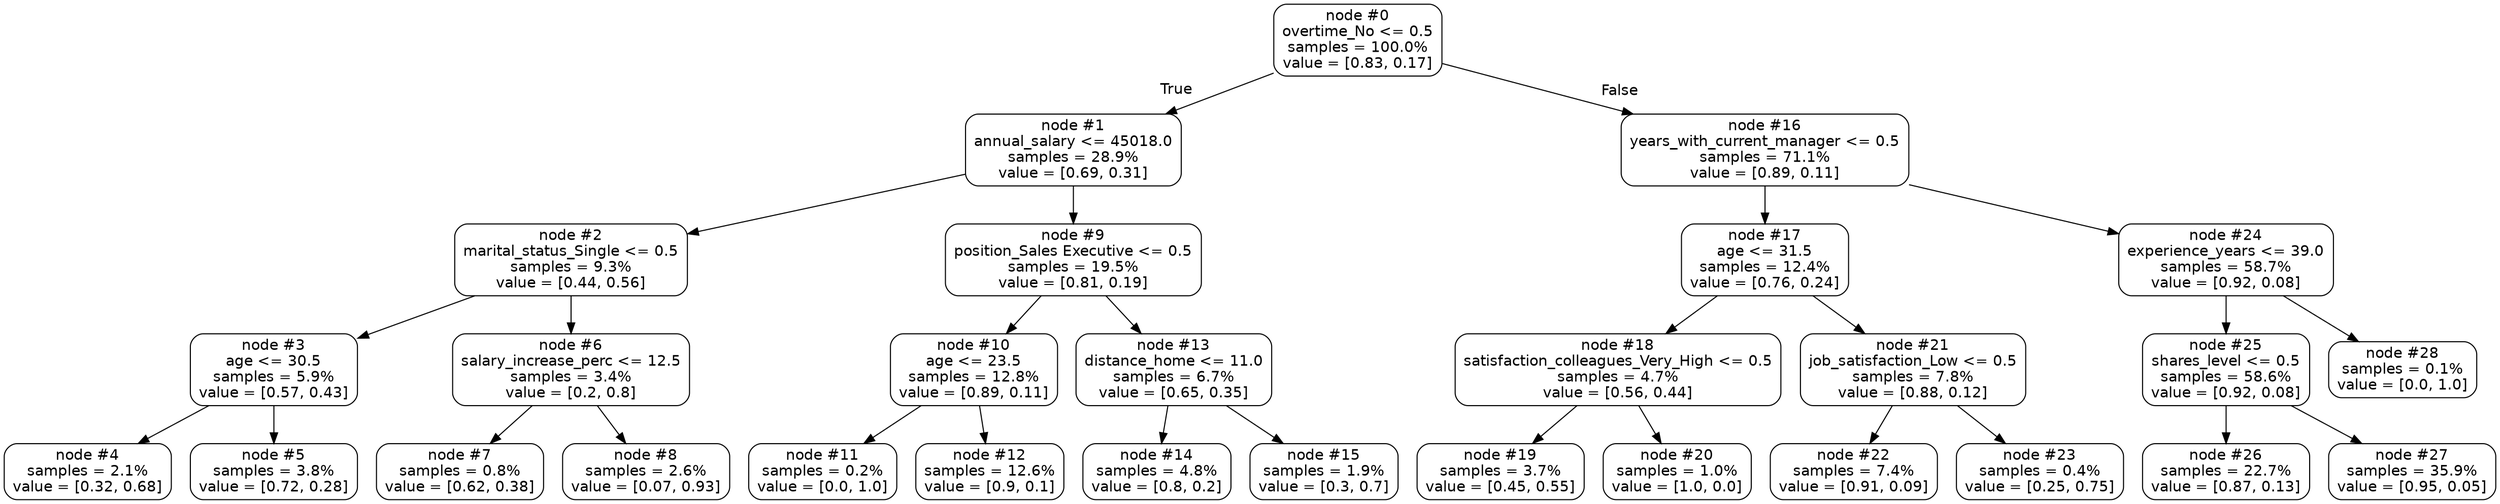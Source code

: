 digraph Tree {
node [shape=box, style="rounded", color="black", fontname="helvetica"] ;
edge [fontname="helvetica"] ;
0 [label="node #0\novertime_No <= 0.5\nsamples = 100.0%\nvalue = [0.83, 0.17]"] ;
1 [label="node #1\nannual_salary <= 45018.0\nsamples = 28.9%\nvalue = [0.69, 0.31]"] ;
0 -> 1 [labeldistance=2.5, labelangle=45, headlabel="True"] ;
2 [label="node #2\nmarital_status_Single <= 0.5\nsamples = 9.3%\nvalue = [0.44, 0.56]"] ;
1 -> 2 ;
3 [label="node #3\nage <= 30.5\nsamples = 5.9%\nvalue = [0.57, 0.43]"] ;
2 -> 3 ;
4 [label="node #4\nsamples = 2.1%\nvalue = [0.32, 0.68]"] ;
3 -> 4 ;
5 [label="node #5\nsamples = 3.8%\nvalue = [0.72, 0.28]"] ;
3 -> 5 ;
6 [label="node #6\nsalary_increase_perc <= 12.5\nsamples = 3.4%\nvalue = [0.2, 0.8]"] ;
2 -> 6 ;
7 [label="node #7\nsamples = 0.8%\nvalue = [0.62, 0.38]"] ;
6 -> 7 ;
8 [label="node #8\nsamples = 2.6%\nvalue = [0.07, 0.93]"] ;
6 -> 8 ;
9 [label="node #9\nposition_Sales Executive <= 0.5\nsamples = 19.5%\nvalue = [0.81, 0.19]"] ;
1 -> 9 ;
10 [label="node #10\nage <= 23.5\nsamples = 12.8%\nvalue = [0.89, 0.11]"] ;
9 -> 10 ;
11 [label="node #11\nsamples = 0.2%\nvalue = [0.0, 1.0]"] ;
10 -> 11 ;
12 [label="node #12\nsamples = 12.6%\nvalue = [0.9, 0.1]"] ;
10 -> 12 ;
13 [label="node #13\ndistance_home <= 11.0\nsamples = 6.7%\nvalue = [0.65, 0.35]"] ;
9 -> 13 ;
14 [label="node #14\nsamples = 4.8%\nvalue = [0.8, 0.2]"] ;
13 -> 14 ;
15 [label="node #15\nsamples = 1.9%\nvalue = [0.3, 0.7]"] ;
13 -> 15 ;
16 [label="node #16\nyears_with_current_manager <= 0.5\nsamples = 71.1%\nvalue = [0.89, 0.11]"] ;
0 -> 16 [labeldistance=2.5, labelangle=-45, headlabel="False"] ;
17 [label="node #17\nage <= 31.5\nsamples = 12.4%\nvalue = [0.76, 0.24]"] ;
16 -> 17 ;
18 [label="node #18\nsatisfaction_colleagues_Very_High <= 0.5\nsamples = 4.7%\nvalue = [0.56, 0.44]"] ;
17 -> 18 ;
19 [label="node #19\nsamples = 3.7%\nvalue = [0.45, 0.55]"] ;
18 -> 19 ;
20 [label="node #20\nsamples = 1.0%\nvalue = [1.0, 0.0]"] ;
18 -> 20 ;
21 [label="node #21\njob_satisfaction_Low <= 0.5\nsamples = 7.8%\nvalue = [0.88, 0.12]"] ;
17 -> 21 ;
22 [label="node #22\nsamples = 7.4%\nvalue = [0.91, 0.09]"] ;
21 -> 22 ;
23 [label="node #23\nsamples = 0.4%\nvalue = [0.25, 0.75]"] ;
21 -> 23 ;
24 [label="node #24\nexperience_years <= 39.0\nsamples = 58.7%\nvalue = [0.92, 0.08]"] ;
16 -> 24 ;
25 [label="node #25\nshares_level <= 0.5\nsamples = 58.6%\nvalue = [0.92, 0.08]"] ;
24 -> 25 ;
26 [label="node #26\nsamples = 22.7%\nvalue = [0.87, 0.13]"] ;
25 -> 26 ;
27 [label="node #27\nsamples = 35.9%\nvalue = [0.95, 0.05]"] ;
25 -> 27 ;
28 [label="node #28\nsamples = 0.1%\nvalue = [0.0, 1.0]"] ;
24 -> 28 ;
}
